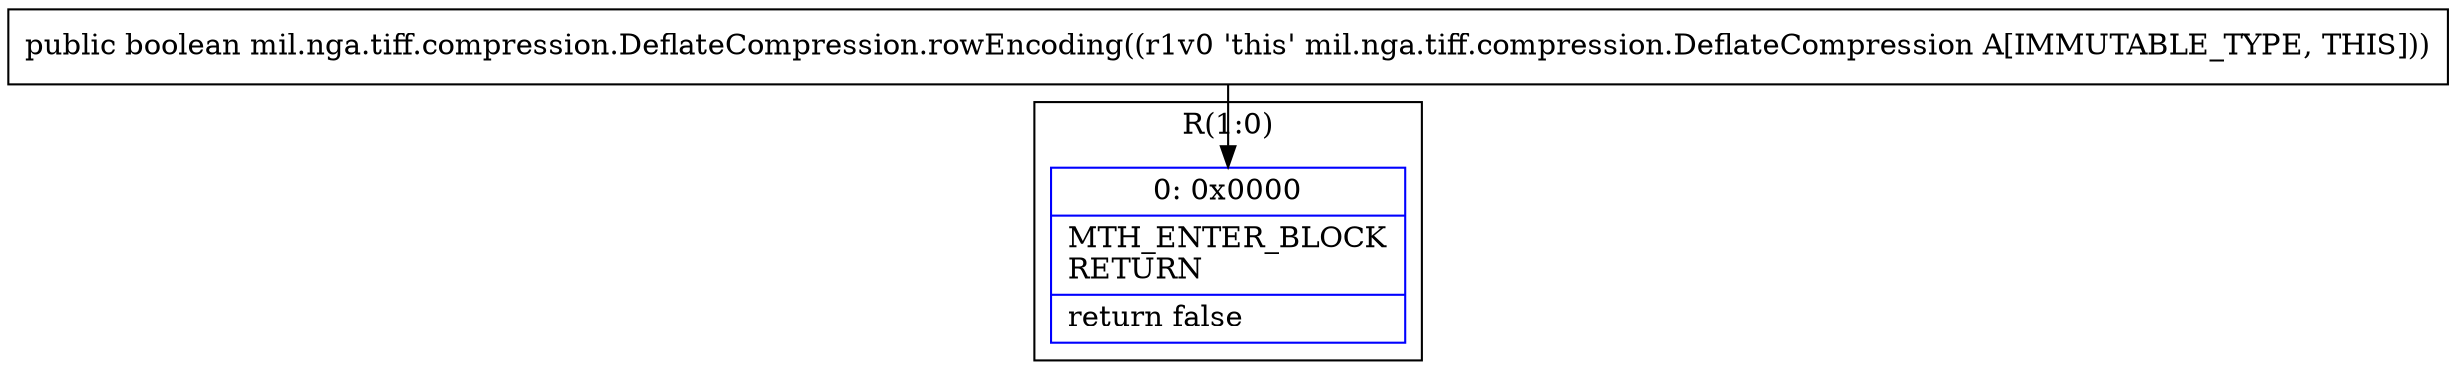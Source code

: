 digraph "CFG formil.nga.tiff.compression.DeflateCompression.rowEncoding()Z" {
subgraph cluster_Region_1743378998 {
label = "R(1:0)";
node [shape=record,color=blue];
Node_0 [shape=record,label="{0\:\ 0x0000|MTH_ENTER_BLOCK\lRETURN\l|return false\l}"];
}
MethodNode[shape=record,label="{public boolean mil.nga.tiff.compression.DeflateCompression.rowEncoding((r1v0 'this' mil.nga.tiff.compression.DeflateCompression A[IMMUTABLE_TYPE, THIS])) }"];
MethodNode -> Node_0;
}

